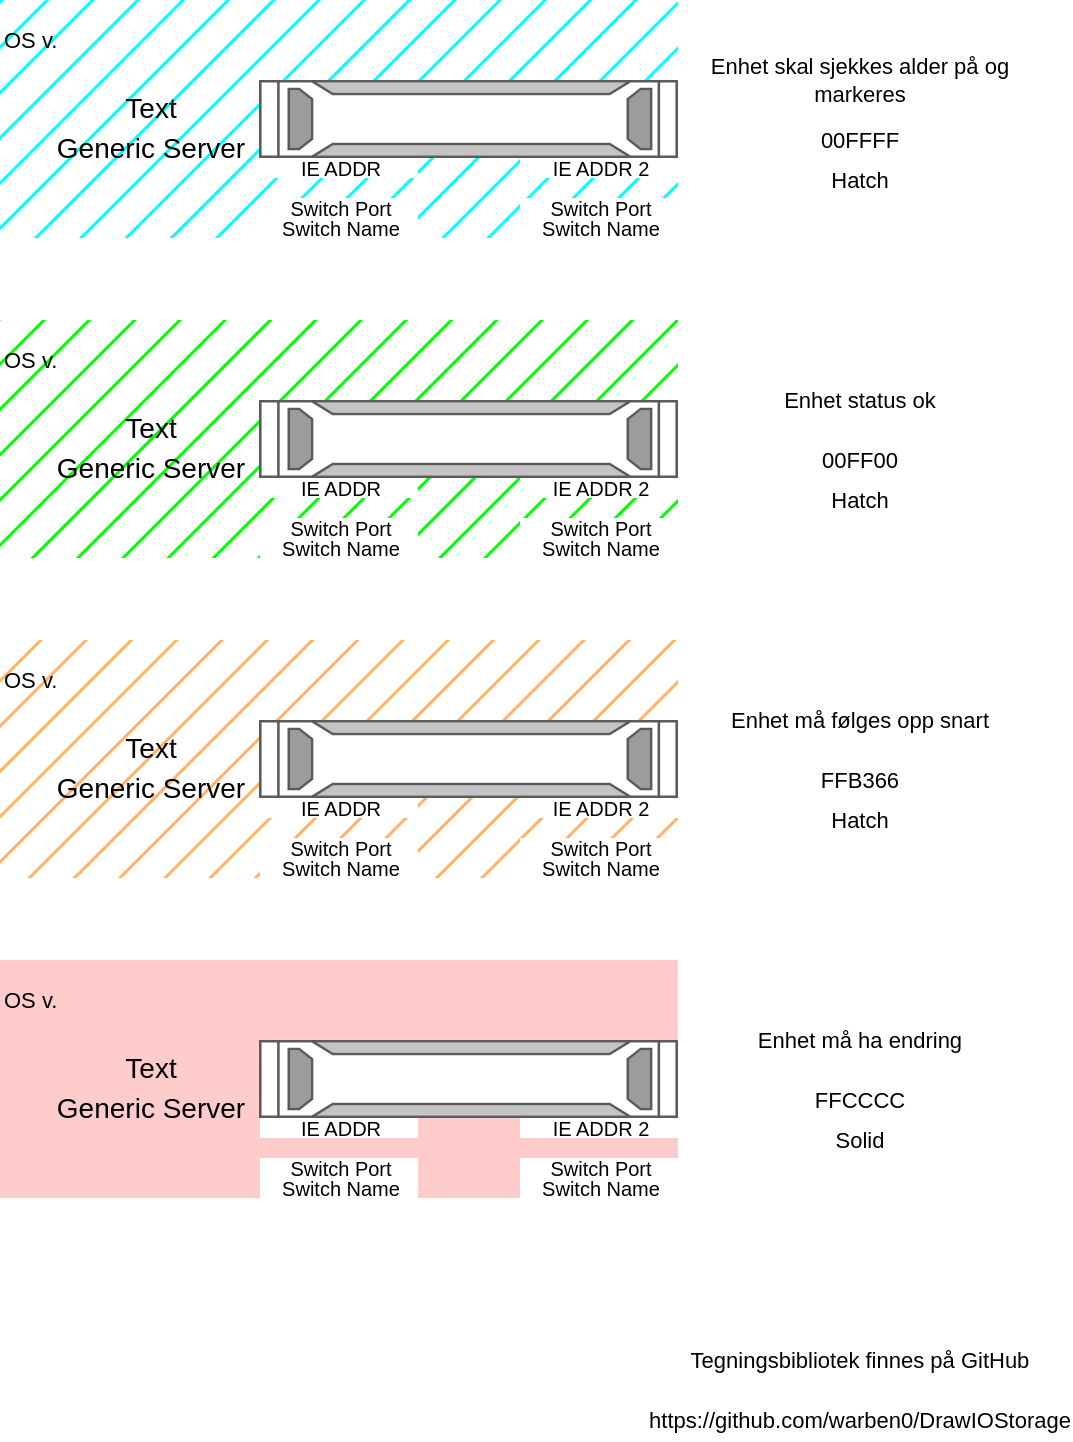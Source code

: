 <mxfile version="22.1.21" type="google" pages="14">
  <diagram id="srSarf_iVMtm-178fV4I" name="INFO">
    <mxGraphModel grid="1" page="1" gridSize="10" guides="1" tooltips="1" connect="1" arrows="1" fold="1" pageScale="1" pageWidth="827" pageHeight="1169" math="0" shadow="0">
      <root>
        <mxCell id="0" />
        <mxCell id="1" parent="0" />
        <mxCell id="3PB9cPCuCjKQ1XBIXNEU-1" value="" style="group;fontFamily=Helvetica;fontSize=11;fontColor=default;fillColor=#00FFFF;fillStyle=hatch;" connectable="0" vertex="1" parent="1">
          <mxGeometry width="339" height="119" as="geometry" />
        </mxCell>
        <mxCell id="3PB9cPCuCjKQ1XBIXNEU-2" value="&lt;span style=&quot;font-weight: normal; font-size: 14px;&quot;&gt;&lt;font style=&quot;font-size: 14px;&quot;&gt;Text&lt;/font&gt;&lt;/span&gt;" style="text;strokeColor=none;fillColor=none;html=1;fontSize=11;fontStyle=1;verticalAlign=middle;align=center;fontFamily=Helvetica;container=0;points=[];fontColor=default;" vertex="1" parent="3PB9cPCuCjKQ1XBIXNEU-1">
          <mxGeometry x="20" y="49" width="109" height="10" as="geometry" />
        </mxCell>
        <mxCell id="3PB9cPCuCjKQ1XBIXNEU-3" value="&lt;span style=&quot;font-weight: 400;&quot;&gt;OS v.&lt;/span&gt;" style="text;strokeColor=none;fillColor=none;html=1;fontSize=11;fontStyle=1;verticalAlign=middle;align=left;fontFamily=Helvetica;container=0;points=[];fontColor=default;" vertex="1" parent="3PB9cPCuCjKQ1XBIXNEU-1">
          <mxGeometry width="190" height="40" as="geometry" />
        </mxCell>
        <mxCell id="3PB9cPCuCjKQ1XBIXNEU-4" value="" style="shape=mxgraph.rack.hp.hp_proliant_dl380e_g8;html=1;labelPosition=right;align=left;spacingLeft=15;dashed=0;shadow=0;fillColor=#ffffff;container=0;points=[[0.2,1,0,0,0],[0.82,1,0,0,0]];fontFamily=Helvetica;fontSize=11;fontColor=default;" vertex="1" parent="3PB9cPCuCjKQ1XBIXNEU-1">
          <mxGeometry x="129.5" y="40" width="209.5" height="39" as="geometry" />
        </mxCell>
        <mxCell id="3PB9cPCuCjKQ1XBIXNEU-5" value="&lt;span style=&quot;font-weight: normal; font-size: 14px;&quot;&gt;&lt;font style=&quot;font-size: 14px;&quot;&gt;Generic Server&lt;/font&gt;&lt;/span&gt;" style="text;strokeColor=none;fillColor=none;html=1;fontSize=11;fontStyle=1;verticalAlign=middle;align=center;fontFamily=Helvetica;container=0;points=[];fontColor=default;" vertex="1" parent="3PB9cPCuCjKQ1XBIXNEU-1">
          <mxGeometry x="20" y="69" width="109" height="10" as="geometry" />
        </mxCell>
        <mxCell id="3PB9cPCuCjKQ1XBIXNEU-6" value="&lt;span style=&quot;font-weight: 400; font-size: 10px;&quot;&gt;IE ADDR 2&lt;/span&gt;" style="text;strokeColor=none;fillColor=default;html=1;fontSize=11;fontStyle=1;verticalAlign=middle;align=center;fontFamily=Helvetica;container=0;points=[];fontColor=default;" vertex="1" parent="3PB9cPCuCjKQ1XBIXNEU-1">
          <mxGeometry x="260" y="79" width="79" height="10" as="geometry" />
        </mxCell>
        <mxCell id="3PB9cPCuCjKQ1XBIXNEU-7" value="&lt;span style=&quot;font-weight: normal; font-size: 10px;&quot;&gt;&lt;font style=&quot;font-size: 10px;&quot;&gt;IE ADDR&lt;/font&gt;&lt;/span&gt;" style="text;strokeColor=none;fillColor=default;html=1;fontSize=11;fontStyle=1;verticalAlign=middle;align=center;fontFamily=Helvetica;container=0;points=[];fontColor=default;" vertex="1" parent="3PB9cPCuCjKQ1XBIXNEU-1">
          <mxGeometry x="130" y="79" width="79" height="10" as="geometry" />
        </mxCell>
        <mxCell id="3PB9cPCuCjKQ1XBIXNEU-8" value="&lt;span style=&quot;font-weight: normal; font-size: 10px;&quot;&gt;&lt;font style=&quot;font-size: 10px;&quot;&gt;Switch Port&lt;br&gt;&lt;/font&gt;&lt;/span&gt;" style="text;strokeColor=none;fillColor=default;html=1;fontSize=11;fontStyle=1;verticalAlign=middle;align=center;fontFamily=Helvetica;container=0;points=[];fontColor=default;" vertex="1" parent="3PB9cPCuCjKQ1XBIXNEU-1">
          <mxGeometry x="130" y="99" width="79" height="10" as="geometry" />
        </mxCell>
        <mxCell id="3PB9cPCuCjKQ1XBIXNEU-9" value="&lt;span style=&quot;font-weight: normal; font-size: 10px;&quot;&gt;&lt;font style=&quot;font-size: 10px;&quot;&gt;Switch Name&lt;br&gt;&lt;/font&gt;&lt;/span&gt;" style="text;strokeColor=none;fillColor=default;html=1;fontSize=11;fontStyle=1;verticalAlign=middle;align=center;fontFamily=Helvetica;container=0;points=[];fontColor=default;" vertex="1" parent="3PB9cPCuCjKQ1XBIXNEU-1">
          <mxGeometry x="130" y="109" width="79" height="10" as="geometry" />
        </mxCell>
        <mxCell id="3PB9cPCuCjKQ1XBIXNEU-10" value="&lt;span style=&quot;font-weight: normal; font-size: 10px;&quot;&gt;&lt;font style=&quot;font-size: 10px;&quot;&gt;Switch Port&lt;br&gt;&lt;/font&gt;&lt;/span&gt;" style="text;strokeColor=none;fillColor=default;html=1;fontSize=11;fontStyle=1;verticalAlign=middle;align=center;fontFamily=Helvetica;container=0;points=[];fontColor=default;" vertex="1" parent="3PB9cPCuCjKQ1XBIXNEU-1">
          <mxGeometry x="260" y="99" width="79" height="10" as="geometry" />
        </mxCell>
        <mxCell id="3PB9cPCuCjKQ1XBIXNEU-11" value="&lt;span style=&quot;font-weight: normal; font-size: 10px;&quot;&gt;&lt;font style=&quot;font-size: 10px;&quot;&gt;Switch Name&lt;br&gt;&lt;/font&gt;&lt;/span&gt;" style="text;strokeColor=none;fillColor=default;html=1;fontSize=11;fontStyle=1;verticalAlign=middle;align=center;fontFamily=Helvetica;container=0;points=[];fontColor=default;" vertex="1" parent="3PB9cPCuCjKQ1XBIXNEU-1">
          <mxGeometry x="260" y="109" width="79" height="10" as="geometry" />
        </mxCell>
        <mxCell id="3PB9cPCuCjKQ1XBIXNEU-16" value="Enhet skal sjekkes alder på og markeres" style="text;html=1;strokeColor=none;fillColor=none;align=center;verticalAlign=middle;whiteSpace=wrap;rounded=0;fontSize=11;fontFamily=Helvetica;fontColor=default;" vertex="1" parent="1">
          <mxGeometry x="340" y="20" width="180" height="40" as="geometry" />
        </mxCell>
        <mxCell id="3PB9cPCuCjKQ1XBIXNEU-17" value="00FFFF" style="text;html=1;strokeColor=none;fillColor=none;align=center;verticalAlign=middle;whiteSpace=wrap;rounded=0;fontSize=11;fontFamily=Helvetica;fontColor=default;" vertex="1" parent="1">
          <mxGeometry x="340" y="60" width="180" height="20" as="geometry" />
        </mxCell>
        <mxCell id="3PB9cPCuCjKQ1XBIXNEU-18" value="Hatch" style="text;html=1;strokeColor=none;fillColor=none;align=center;verticalAlign=middle;whiteSpace=wrap;rounded=0;fontSize=11;fontFamily=Helvetica;fontColor=default;" vertex="1" parent="1">
          <mxGeometry x="340" y="80" width="180" height="20" as="geometry" />
        </mxCell>
        <mxCell id="3PB9cPCuCjKQ1XBIXNEU-19" value="" style="group;fontFamily=Helvetica;fontSize=11;fontColor=default;fillColor=#00FF00;fillStyle=hatch;" connectable="0" vertex="1" parent="1">
          <mxGeometry y="160" width="339" height="119" as="geometry" />
        </mxCell>
        <mxCell id="3PB9cPCuCjKQ1XBIXNEU-20" value="&lt;span style=&quot;font-weight: normal; font-size: 14px;&quot;&gt;&lt;font style=&quot;font-size: 14px;&quot;&gt;Text&lt;/font&gt;&lt;/span&gt;" style="text;strokeColor=none;fillColor=none;html=1;fontSize=11;fontStyle=1;verticalAlign=middle;align=center;fontFamily=Helvetica;container=0;points=[];fontColor=default;" vertex="1" parent="3PB9cPCuCjKQ1XBIXNEU-19">
          <mxGeometry x="20" y="49" width="109" height="10" as="geometry" />
        </mxCell>
        <mxCell id="3PB9cPCuCjKQ1XBIXNEU-21" value="&lt;span style=&quot;font-weight: 400;&quot;&gt;OS v.&lt;/span&gt;" style="text;strokeColor=none;fillColor=none;html=1;fontSize=11;fontStyle=1;verticalAlign=middle;align=left;fontFamily=Helvetica;container=0;points=[];fontColor=default;" vertex="1" parent="3PB9cPCuCjKQ1XBIXNEU-19">
          <mxGeometry width="190" height="40" as="geometry" />
        </mxCell>
        <mxCell id="3PB9cPCuCjKQ1XBIXNEU-22" value="" style="shape=mxgraph.rack.hp.hp_proliant_dl380e_g8;html=1;labelPosition=right;align=left;spacingLeft=15;dashed=0;shadow=0;fillColor=#ffffff;container=0;points=[[0.2,1,0,0,0],[0.82,1,0,0,0]];fontFamily=Helvetica;fontSize=11;fontColor=default;" vertex="1" parent="3PB9cPCuCjKQ1XBIXNEU-19">
          <mxGeometry x="129.5" y="40" width="209.5" height="39" as="geometry" />
        </mxCell>
        <mxCell id="3PB9cPCuCjKQ1XBIXNEU-23" value="&lt;span style=&quot;font-weight: normal; font-size: 14px;&quot;&gt;&lt;font style=&quot;font-size: 14px;&quot;&gt;Generic Server&lt;/font&gt;&lt;/span&gt;" style="text;strokeColor=none;fillColor=none;html=1;fontSize=11;fontStyle=1;verticalAlign=middle;align=center;fontFamily=Helvetica;container=0;points=[];fontColor=default;" vertex="1" parent="3PB9cPCuCjKQ1XBIXNEU-19">
          <mxGeometry x="20" y="69" width="109" height="10" as="geometry" />
        </mxCell>
        <mxCell id="3PB9cPCuCjKQ1XBIXNEU-24" value="&lt;span style=&quot;font-weight: 400; font-size: 10px;&quot;&gt;IE ADDR 2&lt;/span&gt;" style="text;strokeColor=none;fillColor=default;html=1;fontSize=11;fontStyle=1;verticalAlign=middle;align=center;fontFamily=Helvetica;container=0;points=[];fontColor=default;" vertex="1" parent="3PB9cPCuCjKQ1XBIXNEU-19">
          <mxGeometry x="260" y="79" width="79" height="10" as="geometry" />
        </mxCell>
        <mxCell id="3PB9cPCuCjKQ1XBIXNEU-25" value="&lt;span style=&quot;font-weight: normal; font-size: 10px;&quot;&gt;&lt;font style=&quot;font-size: 10px;&quot;&gt;IE ADDR&lt;/font&gt;&lt;/span&gt;" style="text;strokeColor=none;fillColor=default;html=1;fontSize=11;fontStyle=1;verticalAlign=middle;align=center;fontFamily=Helvetica;container=0;points=[];fontColor=default;" vertex="1" parent="3PB9cPCuCjKQ1XBIXNEU-19">
          <mxGeometry x="130" y="79" width="79" height="10" as="geometry" />
        </mxCell>
        <mxCell id="3PB9cPCuCjKQ1XBIXNEU-26" value="&lt;span style=&quot;font-weight: normal; font-size: 10px;&quot;&gt;&lt;font style=&quot;font-size: 10px;&quot;&gt;Switch Port&lt;br&gt;&lt;/font&gt;&lt;/span&gt;" style="text;strokeColor=none;fillColor=default;html=1;fontSize=11;fontStyle=1;verticalAlign=middle;align=center;fontFamily=Helvetica;container=0;points=[];fontColor=default;" vertex="1" parent="3PB9cPCuCjKQ1XBIXNEU-19">
          <mxGeometry x="130" y="99" width="79" height="10" as="geometry" />
        </mxCell>
        <mxCell id="3PB9cPCuCjKQ1XBIXNEU-27" value="&lt;span style=&quot;font-weight: normal; font-size: 10px;&quot;&gt;&lt;font style=&quot;font-size: 10px;&quot;&gt;Switch Name&lt;br&gt;&lt;/font&gt;&lt;/span&gt;" style="text;strokeColor=none;fillColor=default;html=1;fontSize=11;fontStyle=1;verticalAlign=middle;align=center;fontFamily=Helvetica;container=0;points=[];fontColor=default;" vertex="1" parent="3PB9cPCuCjKQ1XBIXNEU-19">
          <mxGeometry x="130" y="109" width="79" height="10" as="geometry" />
        </mxCell>
        <mxCell id="3PB9cPCuCjKQ1XBIXNEU-28" value="&lt;span style=&quot;font-weight: normal; font-size: 10px;&quot;&gt;&lt;font style=&quot;font-size: 10px;&quot;&gt;Switch Port&lt;br&gt;&lt;/font&gt;&lt;/span&gt;" style="text;strokeColor=none;fillColor=default;html=1;fontSize=11;fontStyle=1;verticalAlign=middle;align=center;fontFamily=Helvetica;container=0;points=[];fontColor=default;" vertex="1" parent="3PB9cPCuCjKQ1XBIXNEU-19">
          <mxGeometry x="260" y="99" width="79" height="10" as="geometry" />
        </mxCell>
        <mxCell id="3PB9cPCuCjKQ1XBIXNEU-29" value="&lt;span style=&quot;font-weight: normal; font-size: 10px;&quot;&gt;&lt;font style=&quot;font-size: 10px;&quot;&gt;Switch Name&lt;br&gt;&lt;/font&gt;&lt;/span&gt;" style="text;strokeColor=none;fillColor=default;html=1;fontSize=11;fontStyle=1;verticalAlign=middle;align=center;fontFamily=Helvetica;container=0;points=[];fontColor=default;" vertex="1" parent="3PB9cPCuCjKQ1XBIXNEU-19">
          <mxGeometry x="260" y="109" width="79" height="10" as="geometry" />
        </mxCell>
        <mxCell id="3PB9cPCuCjKQ1XBIXNEU-30" value="Enhet status ok" style="text;html=1;strokeColor=none;fillColor=none;align=center;verticalAlign=middle;whiteSpace=wrap;rounded=0;fontSize=11;fontFamily=Helvetica;fontColor=default;" vertex="1" parent="1">
          <mxGeometry x="340" y="180" width="180" height="40" as="geometry" />
        </mxCell>
        <mxCell id="3PB9cPCuCjKQ1XBIXNEU-31" value="00FF00" style="text;html=1;strokeColor=none;fillColor=none;align=center;verticalAlign=middle;whiteSpace=wrap;rounded=0;fontSize=11;fontFamily=Helvetica;fontColor=default;" vertex="1" parent="1">
          <mxGeometry x="340" y="220" width="180" height="20" as="geometry" />
        </mxCell>
        <mxCell id="3PB9cPCuCjKQ1XBIXNEU-32" value="Hatch" style="text;html=1;strokeColor=none;fillColor=none;align=center;verticalAlign=middle;whiteSpace=wrap;rounded=0;fontSize=11;fontFamily=Helvetica;fontColor=default;" vertex="1" parent="1">
          <mxGeometry x="340" y="240" width="180" height="20" as="geometry" />
        </mxCell>
        <mxCell id="3PB9cPCuCjKQ1XBIXNEU-33" value="" style="group;fontFamily=Helvetica;fontSize=11;fontColor=default;fillColor=#FFB366;fillStyle=hatch;" connectable="0" vertex="1" parent="1">
          <mxGeometry y="320" width="339" height="119" as="geometry" />
        </mxCell>
        <mxCell id="3PB9cPCuCjKQ1XBIXNEU-34" value="&lt;span style=&quot;font-weight: normal; font-size: 14px;&quot;&gt;&lt;font style=&quot;font-size: 14px;&quot;&gt;Text&lt;/font&gt;&lt;/span&gt;" style="text;strokeColor=none;fillColor=none;html=1;fontSize=11;fontStyle=1;verticalAlign=middle;align=center;fontFamily=Helvetica;container=0;points=[];fontColor=default;" vertex="1" parent="3PB9cPCuCjKQ1XBIXNEU-33">
          <mxGeometry x="20" y="49" width="109" height="10" as="geometry" />
        </mxCell>
        <mxCell id="3PB9cPCuCjKQ1XBIXNEU-35" value="&lt;span style=&quot;font-weight: 400;&quot;&gt;OS v.&lt;/span&gt;" style="text;strokeColor=none;fillColor=none;html=1;fontSize=11;fontStyle=1;verticalAlign=middle;align=left;fontFamily=Helvetica;container=0;points=[];fontColor=default;" vertex="1" parent="3PB9cPCuCjKQ1XBIXNEU-33">
          <mxGeometry width="190" height="40" as="geometry" />
        </mxCell>
        <mxCell id="3PB9cPCuCjKQ1XBIXNEU-36" value="" style="shape=mxgraph.rack.hp.hp_proliant_dl380e_g8;html=1;labelPosition=right;align=left;spacingLeft=15;dashed=0;shadow=0;fillColor=#ffffff;container=0;points=[[0.2,1,0,0,0],[0.82,1,0,0,0]];fontFamily=Helvetica;fontSize=11;fontColor=default;" vertex="1" parent="3PB9cPCuCjKQ1XBIXNEU-33">
          <mxGeometry x="129.5" y="40" width="209.5" height="39" as="geometry" />
        </mxCell>
        <mxCell id="3PB9cPCuCjKQ1XBIXNEU-37" value="&lt;span style=&quot;font-weight: normal; font-size: 14px;&quot;&gt;&lt;font style=&quot;font-size: 14px;&quot;&gt;Generic Server&lt;/font&gt;&lt;/span&gt;" style="text;strokeColor=none;fillColor=none;html=1;fontSize=11;fontStyle=1;verticalAlign=middle;align=center;fontFamily=Helvetica;container=0;points=[];fontColor=default;" vertex="1" parent="3PB9cPCuCjKQ1XBIXNEU-33">
          <mxGeometry x="20" y="69" width="109" height="10" as="geometry" />
        </mxCell>
        <mxCell id="3PB9cPCuCjKQ1XBIXNEU-38" value="&lt;span style=&quot;font-weight: 400; font-size: 10px;&quot;&gt;IE ADDR 2&lt;/span&gt;" style="text;strokeColor=none;fillColor=default;html=1;fontSize=11;fontStyle=1;verticalAlign=middle;align=center;fontFamily=Helvetica;container=0;points=[];fontColor=default;" vertex="1" parent="3PB9cPCuCjKQ1XBIXNEU-33">
          <mxGeometry x="260" y="79" width="79" height="10" as="geometry" />
        </mxCell>
        <mxCell id="3PB9cPCuCjKQ1XBIXNEU-39" value="&lt;span style=&quot;font-weight: normal; font-size: 10px;&quot;&gt;&lt;font style=&quot;font-size: 10px;&quot;&gt;IE ADDR&lt;/font&gt;&lt;/span&gt;" style="text;strokeColor=none;fillColor=default;html=1;fontSize=11;fontStyle=1;verticalAlign=middle;align=center;fontFamily=Helvetica;container=0;points=[];fontColor=default;" vertex="1" parent="3PB9cPCuCjKQ1XBIXNEU-33">
          <mxGeometry x="130" y="79" width="79" height="10" as="geometry" />
        </mxCell>
        <mxCell id="3PB9cPCuCjKQ1XBIXNEU-40" value="&lt;span style=&quot;font-weight: normal; font-size: 10px;&quot;&gt;&lt;font style=&quot;font-size: 10px;&quot;&gt;Switch Port&lt;br&gt;&lt;/font&gt;&lt;/span&gt;" style="text;strokeColor=none;fillColor=default;html=1;fontSize=11;fontStyle=1;verticalAlign=middle;align=center;fontFamily=Helvetica;container=0;points=[];fontColor=default;" vertex="1" parent="3PB9cPCuCjKQ1XBIXNEU-33">
          <mxGeometry x="130" y="99" width="79" height="10" as="geometry" />
        </mxCell>
        <mxCell id="3PB9cPCuCjKQ1XBIXNEU-41" value="&lt;span style=&quot;font-weight: normal; font-size: 10px;&quot;&gt;&lt;font style=&quot;font-size: 10px;&quot;&gt;Switch Name&lt;br&gt;&lt;/font&gt;&lt;/span&gt;" style="text;strokeColor=none;fillColor=default;html=1;fontSize=11;fontStyle=1;verticalAlign=middle;align=center;fontFamily=Helvetica;container=0;points=[];fontColor=default;" vertex="1" parent="3PB9cPCuCjKQ1XBIXNEU-33">
          <mxGeometry x="130" y="109" width="79" height="10" as="geometry" />
        </mxCell>
        <mxCell id="3PB9cPCuCjKQ1XBIXNEU-42" value="&lt;span style=&quot;font-weight: normal; font-size: 10px;&quot;&gt;&lt;font style=&quot;font-size: 10px;&quot;&gt;Switch Port&lt;br&gt;&lt;/font&gt;&lt;/span&gt;" style="text;strokeColor=none;fillColor=default;html=1;fontSize=11;fontStyle=1;verticalAlign=middle;align=center;fontFamily=Helvetica;container=0;points=[];fontColor=default;" vertex="1" parent="3PB9cPCuCjKQ1XBIXNEU-33">
          <mxGeometry x="260" y="99" width="79" height="10" as="geometry" />
        </mxCell>
        <mxCell id="3PB9cPCuCjKQ1XBIXNEU-43" value="&lt;span style=&quot;font-weight: normal; font-size: 10px;&quot;&gt;&lt;font style=&quot;font-size: 10px;&quot;&gt;Switch Name&lt;br&gt;&lt;/font&gt;&lt;/span&gt;" style="text;strokeColor=none;fillColor=default;html=1;fontSize=11;fontStyle=1;verticalAlign=middle;align=center;fontFamily=Helvetica;container=0;points=[];fontColor=default;" vertex="1" parent="3PB9cPCuCjKQ1XBIXNEU-33">
          <mxGeometry x="260" y="109" width="79" height="10" as="geometry" />
        </mxCell>
        <mxCell id="3PB9cPCuCjKQ1XBIXNEU-44" value="Enhet må følges opp snart" style="text;html=1;strokeColor=none;fillColor=none;align=center;verticalAlign=middle;whiteSpace=wrap;rounded=0;fontSize=11;fontFamily=Helvetica;fontColor=default;" vertex="1" parent="1">
          <mxGeometry x="340" y="340" width="180" height="40" as="geometry" />
        </mxCell>
        <mxCell id="3PB9cPCuCjKQ1XBIXNEU-45" value="FFB366" style="text;html=1;strokeColor=none;fillColor=none;align=center;verticalAlign=middle;whiteSpace=wrap;rounded=0;fontSize=11;fontFamily=Helvetica;fontColor=default;" vertex="1" parent="1">
          <mxGeometry x="340" y="380" width="180" height="20" as="geometry" />
        </mxCell>
        <mxCell id="3PB9cPCuCjKQ1XBIXNEU-46" value="Hatch" style="text;html=1;strokeColor=none;fillColor=none;align=center;verticalAlign=middle;whiteSpace=wrap;rounded=0;fontSize=11;fontFamily=Helvetica;fontColor=default;" vertex="1" parent="1">
          <mxGeometry x="340" y="400" width="180" height="20" as="geometry" />
        </mxCell>
        <mxCell id="3PB9cPCuCjKQ1XBIXNEU-47" value="" style="group;fontFamily=Helvetica;fontSize=11;fontColor=default;fillColor=#FFCCCC;fillStyle=solid;" connectable="0" vertex="1" parent="1">
          <mxGeometry y="480" width="339" height="119" as="geometry" />
        </mxCell>
        <mxCell id="3PB9cPCuCjKQ1XBIXNEU-48" value="&lt;span style=&quot;font-weight: normal; font-size: 14px;&quot;&gt;&lt;font style=&quot;font-size: 14px;&quot;&gt;Text&lt;/font&gt;&lt;/span&gt;" style="text;strokeColor=none;fillColor=none;html=1;fontSize=11;fontStyle=1;verticalAlign=middle;align=center;fontFamily=Helvetica;container=0;points=[];fontColor=default;" vertex="1" parent="3PB9cPCuCjKQ1XBIXNEU-47">
          <mxGeometry x="20" y="49" width="109" height="10" as="geometry" />
        </mxCell>
        <mxCell id="3PB9cPCuCjKQ1XBIXNEU-49" value="&lt;span style=&quot;font-weight: 400;&quot;&gt;OS v.&lt;/span&gt;" style="text;strokeColor=none;fillColor=none;html=1;fontSize=11;fontStyle=1;verticalAlign=middle;align=left;fontFamily=Helvetica;container=0;points=[];fontColor=default;" vertex="1" parent="3PB9cPCuCjKQ1XBIXNEU-47">
          <mxGeometry width="190" height="40" as="geometry" />
        </mxCell>
        <mxCell id="3PB9cPCuCjKQ1XBIXNEU-50" value="" style="shape=mxgraph.rack.hp.hp_proliant_dl380e_g8;html=1;labelPosition=right;align=left;spacingLeft=15;dashed=0;shadow=0;fillColor=#ffffff;container=0;points=[[0.2,1,0,0,0],[0.82,1,0,0,0]];fontFamily=Helvetica;fontSize=11;fontColor=default;" vertex="1" parent="3PB9cPCuCjKQ1XBIXNEU-47">
          <mxGeometry x="129.5" y="40" width="209.5" height="39" as="geometry" />
        </mxCell>
        <mxCell id="3PB9cPCuCjKQ1XBIXNEU-51" value="&lt;span style=&quot;font-weight: normal; font-size: 14px;&quot;&gt;&lt;font style=&quot;font-size: 14px;&quot;&gt;Generic Server&lt;/font&gt;&lt;/span&gt;" style="text;strokeColor=none;fillColor=none;html=1;fontSize=11;fontStyle=1;verticalAlign=middle;align=center;fontFamily=Helvetica;container=0;points=[];fontColor=default;" vertex="1" parent="3PB9cPCuCjKQ1XBIXNEU-47">
          <mxGeometry x="20" y="69" width="109" height="10" as="geometry" />
        </mxCell>
        <mxCell id="3PB9cPCuCjKQ1XBIXNEU-52" value="&lt;span style=&quot;font-weight: 400; font-size: 10px;&quot;&gt;IE ADDR 2&lt;/span&gt;" style="text;strokeColor=none;fillColor=default;html=1;fontSize=11;fontStyle=1;verticalAlign=middle;align=center;fontFamily=Helvetica;container=0;points=[];fontColor=default;" vertex="1" parent="3PB9cPCuCjKQ1XBIXNEU-47">
          <mxGeometry x="260" y="79" width="79" height="10" as="geometry" />
        </mxCell>
        <mxCell id="3PB9cPCuCjKQ1XBIXNEU-53" value="&lt;span style=&quot;font-weight: normal; font-size: 10px;&quot;&gt;&lt;font style=&quot;font-size: 10px;&quot;&gt;IE ADDR&lt;/font&gt;&lt;/span&gt;" style="text;strokeColor=none;fillColor=default;html=1;fontSize=11;fontStyle=1;verticalAlign=middle;align=center;fontFamily=Helvetica;container=0;points=[];fontColor=default;" vertex="1" parent="3PB9cPCuCjKQ1XBIXNEU-47">
          <mxGeometry x="130" y="79" width="79" height="10" as="geometry" />
        </mxCell>
        <mxCell id="3PB9cPCuCjKQ1XBIXNEU-54" value="&lt;span style=&quot;font-weight: normal; font-size: 10px;&quot;&gt;&lt;font style=&quot;font-size: 10px;&quot;&gt;Switch Port&lt;br&gt;&lt;/font&gt;&lt;/span&gt;" style="text;strokeColor=none;fillColor=default;html=1;fontSize=11;fontStyle=1;verticalAlign=middle;align=center;fontFamily=Helvetica;container=0;points=[];fontColor=default;" vertex="1" parent="3PB9cPCuCjKQ1XBIXNEU-47">
          <mxGeometry x="130" y="99" width="79" height="10" as="geometry" />
        </mxCell>
        <mxCell id="3PB9cPCuCjKQ1XBIXNEU-55" value="&lt;span style=&quot;font-weight: normal; font-size: 10px;&quot;&gt;&lt;font style=&quot;font-size: 10px;&quot;&gt;Switch Name&lt;br&gt;&lt;/font&gt;&lt;/span&gt;" style="text;strokeColor=none;fillColor=default;html=1;fontSize=11;fontStyle=1;verticalAlign=middle;align=center;fontFamily=Helvetica;container=0;points=[];fontColor=default;" vertex="1" parent="3PB9cPCuCjKQ1XBIXNEU-47">
          <mxGeometry x="130" y="109" width="79" height="10" as="geometry" />
        </mxCell>
        <mxCell id="3PB9cPCuCjKQ1XBIXNEU-56" value="&lt;span style=&quot;font-weight: normal; font-size: 10px;&quot;&gt;&lt;font style=&quot;font-size: 10px;&quot;&gt;Switch Port&lt;br&gt;&lt;/font&gt;&lt;/span&gt;" style="text;strokeColor=none;fillColor=default;html=1;fontSize=11;fontStyle=1;verticalAlign=middle;align=center;fontFamily=Helvetica;container=0;points=[];fontColor=default;" vertex="1" parent="3PB9cPCuCjKQ1XBIXNEU-47">
          <mxGeometry x="260" y="99" width="79" height="10" as="geometry" />
        </mxCell>
        <mxCell id="3PB9cPCuCjKQ1XBIXNEU-57" value="&lt;span style=&quot;font-weight: normal; font-size: 10px;&quot;&gt;&lt;font style=&quot;font-size: 10px;&quot;&gt;Switch Name&lt;br&gt;&lt;/font&gt;&lt;/span&gt;" style="text;strokeColor=none;fillColor=default;html=1;fontSize=11;fontStyle=1;verticalAlign=middle;align=center;fontFamily=Helvetica;container=0;points=[];fontColor=default;" vertex="1" parent="3PB9cPCuCjKQ1XBIXNEU-47">
          <mxGeometry x="260" y="109" width="79" height="10" as="geometry" />
        </mxCell>
        <mxCell id="3PB9cPCuCjKQ1XBIXNEU-58" value="Enhet må ha endring" style="text;html=1;strokeColor=none;fillColor=none;align=center;verticalAlign=middle;whiteSpace=wrap;rounded=0;fontSize=11;fontFamily=Helvetica;fontColor=default;" vertex="1" parent="1">
          <mxGeometry x="340" y="500" width="180" height="40" as="geometry" />
        </mxCell>
        <mxCell id="3PB9cPCuCjKQ1XBIXNEU-59" value="FFCCCC" style="text;html=1;strokeColor=none;fillColor=none;align=center;verticalAlign=middle;whiteSpace=wrap;rounded=0;fontSize=11;fontFamily=Helvetica;fontColor=default;" vertex="1" parent="1">
          <mxGeometry x="340" y="540" width="180" height="20" as="geometry" />
        </mxCell>
        <mxCell id="3PB9cPCuCjKQ1XBIXNEU-60" value="Solid" style="text;html=1;strokeColor=none;fillColor=none;align=center;verticalAlign=middle;whiteSpace=wrap;rounded=0;fontSize=11;fontFamily=Helvetica;fontColor=default;" vertex="1" parent="1">
          <mxGeometry x="340" y="560" width="180" height="20" as="geometry" />
        </mxCell>
        <mxCell id="3PB9cPCuCjKQ1XBIXNEU-73" value="Tegningsbibliotek finnes på GitHub" style="text;html=1;strokeColor=none;fillColor=none;align=center;verticalAlign=middle;whiteSpace=wrap;rounded=0;fontSize=11;fontFamily=Helvetica;fontColor=default;" vertex="1" parent="1">
          <mxGeometry x="340" y="660" width="180" height="40" as="geometry" />
        </mxCell>
        <mxCell id="3PB9cPCuCjKQ1XBIXNEU-74" value="https://github.com/warben0/DrawIOStorage" style="text;html=1;strokeColor=none;fillColor=none;align=center;verticalAlign=middle;whiteSpace=wrap;rounded=0;fontSize=11;fontFamily=Helvetica;fontColor=default;" vertex="1" parent="1">
          <mxGeometry x="340" y="700" width="180" height="20" as="geometry" />
        </mxCell>
      </root>
    </mxGraphModel>
  </diagram>
  <diagram name="400 Grønt" id="sgXkQGD6M7rJJxJayZnh">
    <mxGraphModel grid="1" page="1" gridSize="10" guides="1" tooltips="1" connect="1" arrows="1" fold="1" pageScale="1" pageWidth="827" pageHeight="1169" math="0" shadow="0">
      <root>
        <mxCell id="0" />
        <mxCell id="1" parent="0" />
        <mxCell id="a2m6TTTOq1k4yQAmSqJ4-1" value="" style="endArrow=none;html=1;rounded=0;fillColor=#d5e8d4;strokeColor=#82b366;strokeWidth=4;" edge="1" parent="1">
          <mxGeometry width="50" height="50" relative="1" as="geometry">
            <mxPoint x="10" y="520" as="sourcePoint" />
            <mxPoint x="1640" y="520" as="targetPoint" />
          </mxGeometry>
        </mxCell>
        <mxCell id="Pd7Ta5sf-WXGW21fIm4o-10" value="400 Grønt 192.168.120.x" style="edgeLabel;html=1;align=center;verticalAlign=middle;resizable=0;points=[];fontSize=24;" connectable="0" vertex="1" parent="a2m6TTTOq1k4yQAmSqJ4-1">
          <mxGeometry x="-0.007" y="3" relative="1" as="geometry">
            <mxPoint as="offset" />
          </mxGeometry>
        </mxCell>
        <mxCell id="nDUXhOcZeGDEwbYO9OWx-68" style="edgeStyle=orthogonalEdgeStyle;rounded=0;orthogonalLoop=1;jettySize=auto;html=1;exitX=0.2;exitY=1;exitDx=0;exitDy=0;exitPerimeter=0;strokeColor=#82b366;endArrow=none;endFill=0;strokeWidth=2;" edge="1" parent="1" source="nDUXhOcZeGDEwbYO9OWx-106">
          <mxGeometry relative="1" as="geometry">
            <mxPoint x="301.238" y="520" as="targetPoint" />
            <mxPoint x="301.4" y="359" as="sourcePoint" />
          </mxGeometry>
        </mxCell>
        <mxCell id="nDUXhOcZeGDEwbYO9OWx-103" value="" style="group;fontFamily=Helvetica;fontSize=11;fillColor=#00FFFF;strokeColor=none;gradientColor=none;fillStyle=hatch;rounded=0;shadow=0;glass=0;" connectable="0" vertex="1" parent="1">
          <mxGeometry x="130" y="270" width="339" height="119" as="geometry" />
        </mxCell>
        <mxCell id="nDUXhOcZeGDEwbYO9OWx-104" value="&lt;span style=&quot;font-weight: normal; font-size: 14px;&quot;&gt;&lt;font style=&quot;font-size: 14px;&quot;&gt;IP21-SERVER&lt;/font&gt;&lt;/span&gt;" style="text;strokeColor=none;fillColor=none;html=1;fontSize=11;fontStyle=1;verticalAlign=middle;align=center;fontFamily=Helvetica;container=0;points=[];fontColor=default;" vertex="1" parent="nDUXhOcZeGDEwbYO9OWx-103">
          <mxGeometry x="20" y="49" width="109" height="10" as="geometry" />
        </mxCell>
        <mxCell id="nDUXhOcZeGDEwbYO9OWx-105" value="&lt;span style=&quot;font-weight: normal;&quot;&gt;&lt;font style=&quot;font-size: 11px;&quot;&gt;MS Win. Server 2016 STD&lt;br style=&quot;border-color: var(--border-color);&quot;&gt;V. 10.0.1.144&lt;br style=&quot;border-color: var(--border-color);&quot;&gt;&lt;/font&gt;&lt;/span&gt;&lt;div style=&quot;border-color: var(--border-color); font-family: Verdana;&quot;&gt;&lt;span style=&quot;border-color: var(--border-color); background-color: initial; font-weight: normal;&quot;&gt;&lt;font style=&quot;font-size: 11px;&quot;&gt;B 14393&lt;/font&gt;&lt;/span&gt;&lt;/div&gt;" style="text;strokeColor=none;fillColor=none;html=1;fontSize=11;fontStyle=1;verticalAlign=middle;align=left;fontFamily=Helvetica;container=0;points=[];fontColor=default;" vertex="1" parent="nDUXhOcZeGDEwbYO9OWx-103">
          <mxGeometry width="190" height="40" as="geometry" />
        </mxCell>
        <mxCell id="nDUXhOcZeGDEwbYO9OWx-106" value="" style="shape=mxgraph.rack.hp.hp_proliant_dl380e_g8;html=1;labelPosition=right;align=left;spacingLeft=15;dashed=0;shadow=0;fillColor=#ffffff;container=0;points=[[0.2,1,0,0,0],[0.82,1,0,0,0]];fontFamily=Helvetica;fontSize=11;fontColor=default;" vertex="1" parent="nDUXhOcZeGDEwbYO9OWx-103">
          <mxGeometry x="129.5" y="40" width="209.5" height="39" as="geometry" />
        </mxCell>
        <mxCell id="nDUXhOcZeGDEwbYO9OWx-109" value="&lt;span style=&quot;font-weight: normal; font-size: 10px;&quot;&gt;&lt;font style=&quot;font-size: 10px;&quot;&gt;192.168.120.11&lt;/font&gt;&lt;/span&gt;" style="text;strokeColor=none;fillColor=default;html=1;fontSize=11;fontStyle=1;verticalAlign=middle;align=center;fontFamily=Helvetica;container=0;points=[];fontColor=default;" vertex="1" parent="nDUXhOcZeGDEwbYO9OWx-103">
          <mxGeometry x="130" y="79" width="79" height="10" as="geometry" />
        </mxCell>
        <mxCell id="nDUXhOcZeGDEwbYO9OWx-110" value="&lt;span style=&quot;font-weight: normal; font-size: 10px;&quot;&gt;&lt;font style=&quot;font-size: 10px;&quot;&gt;Switch Port&lt;br&gt;&lt;/font&gt;&lt;/span&gt;" style="text;strokeColor=none;fillColor=default;html=1;fontSize=11;fontStyle=1;verticalAlign=middle;align=center;fontFamily=Helvetica;container=0;points=[];fontColor=default;" vertex="1" parent="nDUXhOcZeGDEwbYO9OWx-103">
          <mxGeometry x="130" y="99" width="79" height="10" as="geometry" />
        </mxCell>
        <mxCell id="nDUXhOcZeGDEwbYO9OWx-111" value="&lt;span style=&quot;font-weight: normal; font-size: 10px;&quot;&gt;&lt;font style=&quot;font-size: 10px;&quot;&gt;Switch Name&lt;br&gt;&lt;/font&gt;&lt;/span&gt;" style="text;strokeColor=none;fillColor=default;html=1;fontSize=11;fontStyle=1;verticalAlign=middle;align=center;fontFamily=Helvetica;container=0;points=[];fontColor=default;" vertex="1" parent="nDUXhOcZeGDEwbYO9OWx-103">
          <mxGeometry x="130" y="109" width="79" height="10" as="geometry" />
        </mxCell>
      </root>
    </mxGraphModel>
  </diagram>
  <diagram id="a80Cfnj6-Hu9OzV2k9DC" name="430 Grønt 2">
    <mxGraphModel grid="1" page="1" gridSize="10" guides="1" tooltips="1" connect="1" arrows="1" fold="1" pageScale="1" pageWidth="827" pageHeight="1169" math="0" shadow="0">
      <root>
        <mxCell id="0" />
        <mxCell id="1" parent="0" />
        <mxCell id="BQOPqLsALhsyPlMGhuNf-1" value="" style="endArrow=none;html=1;rounded=0;fillColor=#d5e8d4;strokeColor=#00FF00;strokeWidth=4;" edge="1" parent="1">
          <mxGeometry width="50" height="50" relative="1" as="geometry">
            <mxPoint x="10" y="520" as="sourcePoint" />
            <mxPoint x="1640" y="520" as="targetPoint" />
          </mxGeometry>
        </mxCell>
        <mxCell id="vgYwMYPz_5jKVzJ5Xe-I-1" value="430 Grønt 2 192.168.220.x" style="edgeLabel;html=1;align=center;verticalAlign=middle;resizable=0;points=[];fontSize=24;" connectable="0" vertex="1" parent="1">
          <mxGeometry x="820" y="517.0" as="geometry" />
        </mxCell>
      </root>
    </mxGraphModel>
  </diagram>
  <diagram id="ox4p6-B_YgHQ7Ol3Elpn" name="431 Swisslog">
    <mxGraphModel grid="1" page="1" gridSize="10" guides="1" tooltips="1" connect="1" arrows="1" fold="1" pageScale="1" pageWidth="827" pageHeight="1169" math="0" shadow="0">
      <root>
        <mxCell id="0" />
        <mxCell id="1" parent="0" />
        <mxCell id="d52usSH1pUPVTuEgpsR--1" value="" style="endArrow=none;html=1;rounded=0;fillColor=#d5e8d4;strokeColor=#80FF00;strokeWidth=4;" edge="1" parent="1">
          <mxGeometry width="50" height="50" relative="1" as="geometry">
            <mxPoint x="10" y="520" as="sourcePoint" />
            <mxPoint x="1640" y="520" as="targetPoint" />
          </mxGeometry>
        </mxCell>
        <mxCell id="Gg1TNzacCbxiwdu4Ga1Z-1" value="431 Swisslog 192.168.221.x" style="edgeLabel;html=1;align=center;verticalAlign=middle;resizable=0;points=[];fontSize=24;" connectable="0" vertex="1" parent="1">
          <mxGeometry x="820" y="517.0" as="geometry" />
        </mxCell>
      </root>
    </mxGraphModel>
  </diagram>
  <diagram id="WQMoYt6mtd65zV7ZPxQ4" name="433 Lilla1">
    <mxGraphModel grid="1" page="1" gridSize="10" guides="1" tooltips="1" connect="1" arrows="1" fold="1" pageScale="1" pageWidth="827" pageHeight="1169" math="0" shadow="0">
      <root>
        <mxCell id="0" />
        <mxCell id="1" parent="0" />
        <mxCell id="A-7HN5zNj0hIrtZI3S91-1" value="" style="endArrow=none;html=1;rounded=0;fillColor=#e1d5e7;strokeColor=#7F00FF;strokeWidth=4;" edge="1" parent="1">
          <mxGeometry width="50" height="50" relative="1" as="geometry">
            <mxPoint x="10" y="520" as="sourcePoint" />
            <mxPoint x="1640" y="520" as="targetPoint" />
          </mxGeometry>
        </mxCell>
        <mxCell id="OnWaGGLWccrB2YpNu761-1" value="433 Lilla1 10.0.1.x" style="edgeLabel;html=1;align=center;verticalAlign=middle;resizable=0;points=[];fontSize=24;" connectable="0" vertex="1" parent="1">
          <mxGeometry x="820" y="517.0" as="geometry" />
        </mxCell>
      </root>
    </mxGraphModel>
  </diagram>
  <diagram id="wk_C0G00SGekF-uK9WTC" name="434 Lilla2">
    <mxGraphModel grid="1" page="1" gridSize="10" guides="1" tooltips="1" connect="1" arrows="1" fold="1" pageScale="1" pageWidth="827" pageHeight="1169" math="0" shadow="0">
      <root>
        <mxCell id="0" />
        <mxCell id="1" parent="0" />
        <mxCell id="iybY1Y7Dei8u8CKyogi0-1" value="" style="endArrow=none;html=1;rounded=0;fillColor=#e1d5e7;strokeColor=#FF0080;strokeWidth=4;" edge="1" parent="1">
          <mxGeometry width="50" height="50" relative="1" as="geometry">
            <mxPoint x="10" y="520" as="sourcePoint" />
            <mxPoint x="1640" y="520" as="targetPoint" />
          </mxGeometry>
        </mxCell>
        <mxCell id="Ls6eO88HkOz2Gb2-Aaln-1" value="434 Lilla2 Elopak 10.0.2.x" style="edgeLabel;html=1;align=center;verticalAlign=middle;resizable=0;points=[];fontSize=24;" connectable="0" vertex="1" parent="1">
          <mxGeometry x="820" y="517.0" as="geometry" />
        </mxCell>
      </root>
    </mxGraphModel>
  </diagram>
  <diagram id="4ZVE-cmmfrm0IYI3aK-_" name="435 GK">
    <mxGraphModel grid="1" page="1" gridSize="10" guides="1" tooltips="1" connect="1" arrows="1" fold="1" pageScale="1" pageWidth="827" pageHeight="1169" math="0" shadow="0">
      <root>
        <mxCell id="0" />
        <mxCell id="1" parent="0" />
        <mxCell id="9v1VU3LK0mDKrCQtMwfe-1" value="" style="endArrow=none;html=1;rounded=0;fillColor=#e1d5e7;strokeColor=#000099;strokeWidth=4;" edge="1" parent="1">
          <mxGeometry width="50" height="50" relative="1" as="geometry">
            <mxPoint x="10" y="520" as="sourcePoint" />
            <mxPoint x="1640" y="520" as="targetPoint" />
          </mxGeometry>
        </mxCell>
        <mxCell id="XYt-GtibV3jnaY6gBOpz-1" value="435 GK 172.18.2.x" style="edgeLabel;html=1;align=center;verticalAlign=middle;resizable=0;points=[];fontSize=24;" connectable="0" vertex="1" parent="1">
          <mxGeometry x="820" y="517.0" as="geometry" />
        </mxCell>
      </root>
    </mxGraphModel>
  </diagram>
  <diagram id="JoWFZyPveilIo-gnnZQL" name="440 Therma">
    <mxGraphModel grid="1" page="1" gridSize="10" guides="1" tooltips="1" connect="1" arrows="1" fold="1" pageScale="1" pageWidth="827" pageHeight="1169" math="0" shadow="0">
      <root>
        <mxCell id="0" />
        <mxCell id="1" parent="0" />
        <mxCell id="Lo-jOkgQBX8mau1L_EvG-1" value="" style="endArrow=none;html=1;rounded=0;fillColor=#e1d5e7;strokeColor=#3333FF;strokeWidth=4;" edge="1" parent="1">
          <mxGeometry width="50" height="50" relative="1" as="geometry">
            <mxPoint x="10" y="520" as="sourcePoint" />
            <mxPoint x="1640" y="520" as="targetPoint" />
          </mxGeometry>
        </mxCell>
        <mxCell id="wVcto4tKAov9tP6sTtpJ-1" value="440 Therma 172.18.3.x" style="edgeLabel;html=1;align=center;verticalAlign=middle;resizable=0;points=[];fontSize=24;" connectable="0" vertex="1" parent="1">
          <mxGeometry x="820" y="517.0" as="geometry" />
        </mxCell>
      </root>
    </mxGraphModel>
  </diagram>
  <diagram id="Cvmj_kcOJsJHO23VMI1N" name="441 Fromfoid">
    <mxGraphModel grid="1" page="1" gridSize="10" guides="1" tooltips="1" connect="1" arrows="1" fold="1" pageScale="1" pageWidth="827" pageHeight="1169" math="0" shadow="0">
      <root>
        <mxCell id="0" />
        <mxCell id="1" parent="0" />
        <mxCell id="beNDqdCjJoziu-Yo3FAi-1" value="" style="endArrow=none;html=1;rounded=0;fillColor=#e1d5e7;strokeColor=#9999FF;strokeWidth=4;" edge="1" parent="1">
          <mxGeometry width="50" height="50" relative="1" as="geometry">
            <mxPoint x="10" y="520" as="sourcePoint" />
            <mxPoint x="1640" y="520" as="targetPoint" />
          </mxGeometry>
        </mxCell>
        <mxCell id="i5pxLub8-EWRUH9bH6SN-1" value="441 Fromfoid 172.18.4.x" style="edgeLabel;html=1;align=center;verticalAlign=middle;resizable=0;points=[];fontSize=24;" connectable="0" vertex="1" parent="1">
          <mxGeometry x="820" y="517.0" as="geometry" />
        </mxCell>
      </root>
    </mxGraphModel>
  </diagram>
  <diagram id="9oqaveb41WFxsYYIZvNg" name="442 Krones">
    <mxGraphModel grid="1" page="1" gridSize="10" guides="1" tooltips="1" connect="1" arrows="1" fold="1" pageScale="1" pageWidth="827" pageHeight="1169" math="0" shadow="0">
      <root>
        <mxCell id="0" />
        <mxCell id="1" parent="0" />
        <mxCell id="mEutB18v4gV41KZPVECb-1" value="" style="endArrow=none;html=1;rounded=0;fillColor=#e1d5e7;strokeColor=#007FFF;strokeWidth=4;" edge="1" parent="1">
          <mxGeometry width="50" height="50" relative="1" as="geometry">
            <mxPoint x="10" y="520" as="sourcePoint" />
            <mxPoint x="1640" y="520" as="targetPoint" />
          </mxGeometry>
        </mxCell>
        <mxCell id="LSkKY7f8Hu9gao0p4PQw-1" value="442 Krones 172.18.5.x" style="edgeLabel;html=1;align=center;verticalAlign=middle;resizable=0;points=[];fontSize=24;" connectable="0" vertex="1" parent="1">
          <mxGeometry x="820" y="517.0" as="geometry" />
        </mxCell>
      </root>
    </mxGraphModel>
  </diagram>
  <diagram id="vqYVw0od_EuBIoc0Wc-4" name="443 Lilleborg">
    <mxGraphModel grid="1" page="1" gridSize="10" guides="1" tooltips="1" connect="1" arrows="1" fold="1" pageScale="1" pageWidth="827" pageHeight="1169" math="0" shadow="0">
      <root>
        <mxCell id="0" />
        <mxCell id="1" parent="0" />
        <mxCell id="QqttCzHUl1ZeE-l95vZ0-1" value="" style="endArrow=none;html=1;rounded=0;fillColor=#e1d5e7;strokeColor=#00FFFF;strokeWidth=4;" edge="1" parent="1">
          <mxGeometry width="50" height="50" relative="1" as="geometry">
            <mxPoint x="10" y="520" as="sourcePoint" />
            <mxPoint x="1640" y="520" as="targetPoint" />
          </mxGeometry>
        </mxCell>
        <mxCell id="wLkDpMZl0ILLk2tqdU1m-1" value="443 Lilleborg 172.18.6.x" style="edgeLabel;html=1;align=center;verticalAlign=middle;resizable=0;points=[];fontSize=24;" connectable="0" vertex="1" parent="1">
          <mxGeometry x="820" y="517.0" as="geometry" />
        </mxCell>
      </root>
    </mxGraphModel>
  </diagram>
  <diagram id="5TXjSYsvMTk4hd_H1dJm" name="444 CodeIT">
    <mxGraphModel grid="1" page="1" gridSize="10" guides="1" tooltips="1" connect="1" arrows="1" fold="1" pageScale="1" pageWidth="827" pageHeight="1169" math="0" shadow="0">
      <root>
        <mxCell id="0" />
        <mxCell id="1" parent="0" />
        <mxCell id="ccuGZSauj_5-sbBS7RUB-1" value="" style="endArrow=none;html=1;rounded=0;fillColor=#e1d5e7;strokeColor=#0066CC;strokeWidth=4;" edge="1" parent="1">
          <mxGeometry width="50" height="50" relative="1" as="geometry">
            <mxPoint x="10" y="520" as="sourcePoint" />
            <mxPoint x="1640" y="520" as="targetPoint" />
          </mxGeometry>
        </mxCell>
        <mxCell id="QeqjEAM4WJv-Gja5dxlO-1" value="444 CodeIT 172.18.7.x" style="edgeLabel;html=1;align=center;verticalAlign=middle;resizable=0;points=[];fontSize=24;" connectable="0" vertex="1" parent="1">
          <mxGeometry x="820" y="517.0" as="geometry" />
        </mxCell>
      </root>
    </mxGraphModel>
  </diagram>
  <diagram id="buP3rjOLMX6dBxH-d5aN" name="445 Ampac">
    <mxGraphModel grid="1" page="1" gridSize="10" guides="1" tooltips="1" connect="1" arrows="1" fold="1" pageScale="1" pageWidth="827" pageHeight="1169" math="0" shadow="0">
      <root>
        <mxCell id="0" />
        <mxCell id="1" parent="0" />
        <mxCell id="ht1jGfJaSpCW4vY6waj5-1" value="" style="endArrow=none;html=1;rounded=0;fillColor=#dae8fc;strokeColor=#6c8ebf;strokeWidth=4;" edge="1" parent="1">
          <mxGeometry width="50" height="50" relative="1" as="geometry">
            <mxPoint x="10" y="520" as="sourcePoint" />
            <mxPoint x="1640" y="520" as="targetPoint" />
          </mxGeometry>
        </mxCell>
        <mxCell id="2QXAAkWwPm3ya7SNg3zA-1" value="445 Ampac 172.18.8.x" style="edgeLabel;html=1;align=center;verticalAlign=middle;resizable=0;points=[];fontSize=24;" connectable="0" vertex="1" parent="1">
          <mxGeometry x="820" y="517.0" as="geometry" />
        </mxCell>
      </root>
    </mxGraphModel>
  </diagram>
  <diagram id="6ypi9bmUr6iYxn1jfpcd" name="450? PCS 7">
    <mxGraphModel grid="1" page="1" gridSize="10" guides="1" tooltips="1" connect="1" arrows="1" fold="1" pageScale="1" pageWidth="827" pageHeight="1169" math="0" shadow="0">
      <root>
        <mxCell id="0" />
        <mxCell id="1" parent="0" />
        <mxCell id="Th-kJhKPmplhfhomctit-1" value="" style="endArrow=none;html=1;rounded=0;fillColor=#e1d5e7;strokeColor=#1D5D8F;strokeWidth=4;" edge="1" parent="1">
          <mxGeometry width="50" height="50" relative="1" as="geometry">
            <mxPoint x="10" y="520" as="sourcePoint" />
            <mxPoint x="1640" y="520" as="targetPoint" />
          </mxGeometry>
        </mxCell>
        <mxCell id="Px2DVu9UiiW2xnCbS_aR-1" value="450 PCS 7 140.80.0.x" style="edgeLabel;html=1;align=center;verticalAlign=middle;resizable=0;points=[];fontSize=24;" connectable="0" vertex="1" parent="1">
          <mxGeometry x="820" y="517.0" as="geometry" />
        </mxCell>
      </root>
    </mxGraphModel>
  </diagram>
</mxfile>
